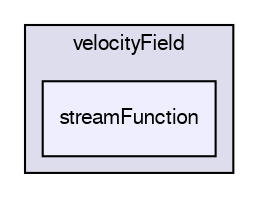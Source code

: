 digraph "applications/utilities/postProcessing/velocityField/streamFunction" {
  bgcolor=transparent;
  compound=true
  node [ fontsize="10", fontname="FreeSans"];
  edge [ labelfontsize="10", labelfontname="FreeSans"];
  subgraph clusterdir_31d73b4cf03cda8c2fb51c01c16bda9c {
    graph [ bgcolor="#ddddee", pencolor="black", label="velocityField" fontname="FreeSans", fontsize="10", URL="dir_31d73b4cf03cda8c2fb51c01c16bda9c.html"]
  dir_4c45f80f7fba8497b4d19ec02223270e [shape=box, label="streamFunction", style="filled", fillcolor="#eeeeff", pencolor="black", URL="dir_4c45f80f7fba8497b4d19ec02223270e.html"];
  }
}
